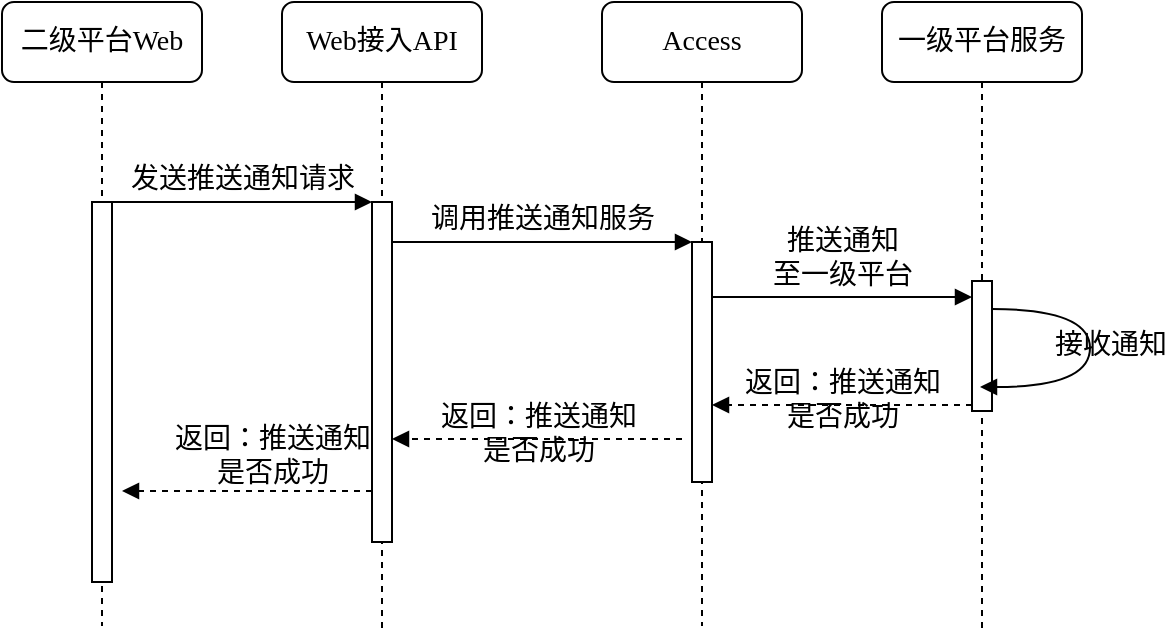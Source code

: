 <mxfile version="10.6.0" type="github"><diagram name="Page-1" id="13e1069c-82ec-6db2-03f1-153e76fe0fe0"><mxGraphModel dx="1007" dy="-271" grid="1" gridSize="10" guides="1" tooltips="1" connect="1" arrows="1" fold="1" page="1" pageScale="1" pageWidth="1100" pageHeight="850" background="#ffffff" math="0" shadow="0"><root><mxCell id="0"/><mxCell id="1" parent="0"/><mxCell id="dAKh07bjdcNsQsVzU1ZC-24" value="Web接入API" style="shape=umlLifeline;perimeter=lifelinePerimeter;whiteSpace=wrap;html=1;container=1;collapsible=0;recursiveResize=0;outlineConnect=0;rounded=1;shadow=0;comic=0;labelBackgroundColor=none;strokeColor=#000000;strokeWidth=1;fillColor=#FFFFFF;fontFamily=Verdana;fontSize=14;fontColor=#000000;align=center;" parent="1" vertex="1"><mxGeometry x="380" y="878" width="100" height="313" as="geometry"/></mxCell><mxCell id="dAKh07bjdcNsQsVzU1ZC-25" value="" style="html=1;points=[];perimeter=orthogonalPerimeter;rounded=0;shadow=0;comic=0;labelBackgroundColor=none;strokeColor=#000000;strokeWidth=1;fillColor=#FFFFFF;fontFamily=Verdana;fontSize=14;fontColor=#000000;align=center;" parent="dAKh07bjdcNsQsVzU1ZC-24" vertex="1"><mxGeometry x="45" y="100" width="10" height="170" as="geometry"/></mxCell><mxCell id="dAKh07bjdcNsQsVzU1ZC-26" value="Access" style="shape=umlLifeline;perimeter=lifelinePerimeter;whiteSpace=wrap;html=1;container=1;collapsible=0;recursiveResize=0;outlineConnect=0;rounded=1;shadow=0;comic=0;labelBackgroundColor=none;strokeColor=#000000;strokeWidth=1;fillColor=#FFFFFF;fontFamily=Verdana;fontSize=14;fontColor=#000000;align=center;" parent="1" vertex="1"><mxGeometry x="540" y="878" width="100" height="312" as="geometry"/></mxCell><mxCell id="dAKh07bjdcNsQsVzU1ZC-27" value="" style="html=1;points=[];perimeter=orthogonalPerimeter;rounded=0;shadow=0;comic=0;labelBackgroundColor=none;strokeColor=#000000;strokeWidth=1;fillColor=#FFFFFF;fontFamily=Verdana;fontSize=14;fontColor=#000000;align=center;" parent="dAKh07bjdcNsQsVzU1ZC-26" vertex="1"><mxGeometry x="45" y="120" width="10" height="120" as="geometry"/></mxCell><mxCell id="dAKh07bjdcNsQsVzU1ZC-28" value="一级平台服务" style="shape=umlLifeline;perimeter=lifelinePerimeter;whiteSpace=wrap;html=1;container=1;collapsible=0;recursiveResize=0;outlineConnect=0;rounded=1;shadow=0;comic=0;labelBackgroundColor=none;strokeColor=#000000;strokeWidth=1;fillColor=#FFFFFF;fontFamily=Verdana;fontSize=14;fontColor=#000000;align=center;" parent="1" vertex="1"><mxGeometry x="680" y="878" width="100" height="313" as="geometry"/></mxCell><mxCell id="dAKh07bjdcNsQsVzU1ZC-29" value="二级平台Web" style="shape=umlLifeline;perimeter=lifelinePerimeter;whiteSpace=wrap;html=1;container=1;collapsible=0;recursiveResize=0;outlineConnect=0;rounded=1;shadow=0;comic=0;labelBackgroundColor=none;strokeColor=#000000;strokeWidth=1;fillColor=#FFFFFF;fontFamily=Verdana;fontSize=14;fontColor=#000000;align=center;" parent="1" vertex="1"><mxGeometry x="240" y="878" width="100" height="312" as="geometry"/></mxCell><mxCell id="dAKh07bjdcNsQsVzU1ZC-30" value="" style="html=1;points=[];perimeter=orthogonalPerimeter;rounded=0;shadow=0;comic=0;labelBackgroundColor=none;strokeColor=#000000;strokeWidth=1;fillColor=#FFFFFF;fontFamily=Verdana;fontSize=14;fontColor=#000000;align=center;" parent="dAKh07bjdcNsQsVzU1ZC-29" vertex="1"><mxGeometry x="45" y="100" width="10" height="190" as="geometry"/></mxCell><mxCell id="dAKh07bjdcNsQsVzU1ZC-31" value="" style="html=1;points=[];perimeter=orthogonalPerimeter;rounded=0;shadow=0;comic=0;labelBackgroundColor=none;strokeColor=#000000;strokeWidth=1;fillColor=#FFFFFF;fontFamily=Verdana;fontSize=14;fontColor=#000000;align=center;" parent="1" vertex="1"><mxGeometry x="725" y="1017.5" width="10" height="65" as="geometry"/></mxCell><mxCell id="dAKh07bjdcNsQsVzU1ZC-32" value="推送通知&lt;br&gt;至一级平台" style="html=1;verticalAlign=bottom;endArrow=block;labelBackgroundColor=none;fontFamily=Verdana;fontSize=14;edgeStyle=elbowEdgeStyle;elbow=vertical;" parent="1" edge="1"><mxGeometry relative="1" as="geometry"><mxPoint x="595" y="1025.5" as="sourcePoint"/><Array as="points"><mxPoint x="600" y="1025.5"/></Array><mxPoint x="725" y="1025.5" as="targetPoint"/></mxGeometry></mxCell><mxCell id="dAKh07bjdcNsQsVzU1ZC-33" value="发送推送通知请求" style="html=1;verticalAlign=bottom;endArrow=block;entryX=0;entryY=0;labelBackgroundColor=none;fontFamily=Verdana;fontSize=14;edgeStyle=elbowEdgeStyle;elbow=vertical;endFill=1;" parent="1" source="dAKh07bjdcNsQsVzU1ZC-30" target="dAKh07bjdcNsQsVzU1ZC-25" edge="1"><mxGeometry relative="1" as="geometry"><mxPoint x="360" y="987.5" as="sourcePoint"/></mxGeometry></mxCell><mxCell id="dAKh07bjdcNsQsVzU1ZC-34" value="调用推送通知服务" style="html=1;verticalAlign=bottom;endArrow=block;entryX=0;entryY=0;labelBackgroundColor=none;fontFamily=Verdana;fontSize=14;edgeStyle=elbowEdgeStyle;elbow=vertical;endFill=1;" parent="1" source="dAKh07bjdcNsQsVzU1ZC-25" target="dAKh07bjdcNsQsVzU1ZC-27" edge="1"><mxGeometry relative="1" as="geometry"><mxPoint x="510" y="997.5" as="sourcePoint"/></mxGeometry></mxCell><mxCell id="dAKh07bjdcNsQsVzU1ZC-36" value="返回：推送通知&lt;br&gt;是否成功" style="html=1;verticalAlign=bottom;endArrow=block;entryX=0;entryY=0;labelBackgroundColor=none;fontFamily=Verdana;fontSize=14;dashed=1;" parent="1" edge="1"><mxGeometry y="17" relative="1" as="geometry"><mxPoint x="725" y="1079.5" as="sourcePoint"/><mxPoint x="595" y="1079.5" as="targetPoint"/><mxPoint as="offset"/></mxGeometry></mxCell><mxCell id="dAKh07bjdcNsQsVzU1ZC-60" value="返回：推送通知&lt;br&gt;是否成功" style="html=1;verticalAlign=bottom;endArrow=block;entryX=0;entryY=0;labelBackgroundColor=none;fontFamily=Verdana;fontSize=14;dashed=1;" parent="1" edge="1"><mxGeometry y="17" relative="1" as="geometry"><mxPoint x="580" y="1096.5" as="sourcePoint"/><mxPoint x="435" y="1096.5" as="targetPoint"/><mxPoint as="offset"/></mxGeometry></mxCell><mxCell id="dAKh07bjdcNsQsVzU1ZC-61" value="返回：推送通知&lt;br&gt;是否成功" style="html=1;verticalAlign=bottom;endArrow=block;entryX=0;entryY=0;labelBackgroundColor=none;fontFamily=Verdana;fontSize=14;dashed=1;" parent="1" edge="1"><mxGeometry x="-0.201" y="2" relative="1" as="geometry"><mxPoint x="425" y="1122.5" as="sourcePoint"/><mxPoint x="300" y="1122.5" as="targetPoint"/><mxPoint as="offset"/></mxGeometry></mxCell><mxCell id="dAKh07bjdcNsQsVzU1ZC-62" value="接收通知" style="html=1;verticalAlign=bottom;endArrow=block;labelBackgroundColor=none;fontFamily=Verdana;fontSize=14;elbow=vertical;edgeStyle=orthogonalEdgeStyle;curved=1;exitX=1.066;exitY=0.713;exitPerimeter=0;" parent="1" edge="1"><mxGeometry x="0.231" y="-14" relative="1" as="geometry"><mxPoint x="735" y="1031.5" as="sourcePoint"/><mxPoint x="729" y="1070.5" as="targetPoint"/><Array as="points"><mxPoint x="784" y="1031.5"/><mxPoint x="784" y="1070.5"/></Array><mxPoint x="10" y="4" as="offset"/></mxGeometry></mxCell></root></mxGraphModel></diagram></mxfile>